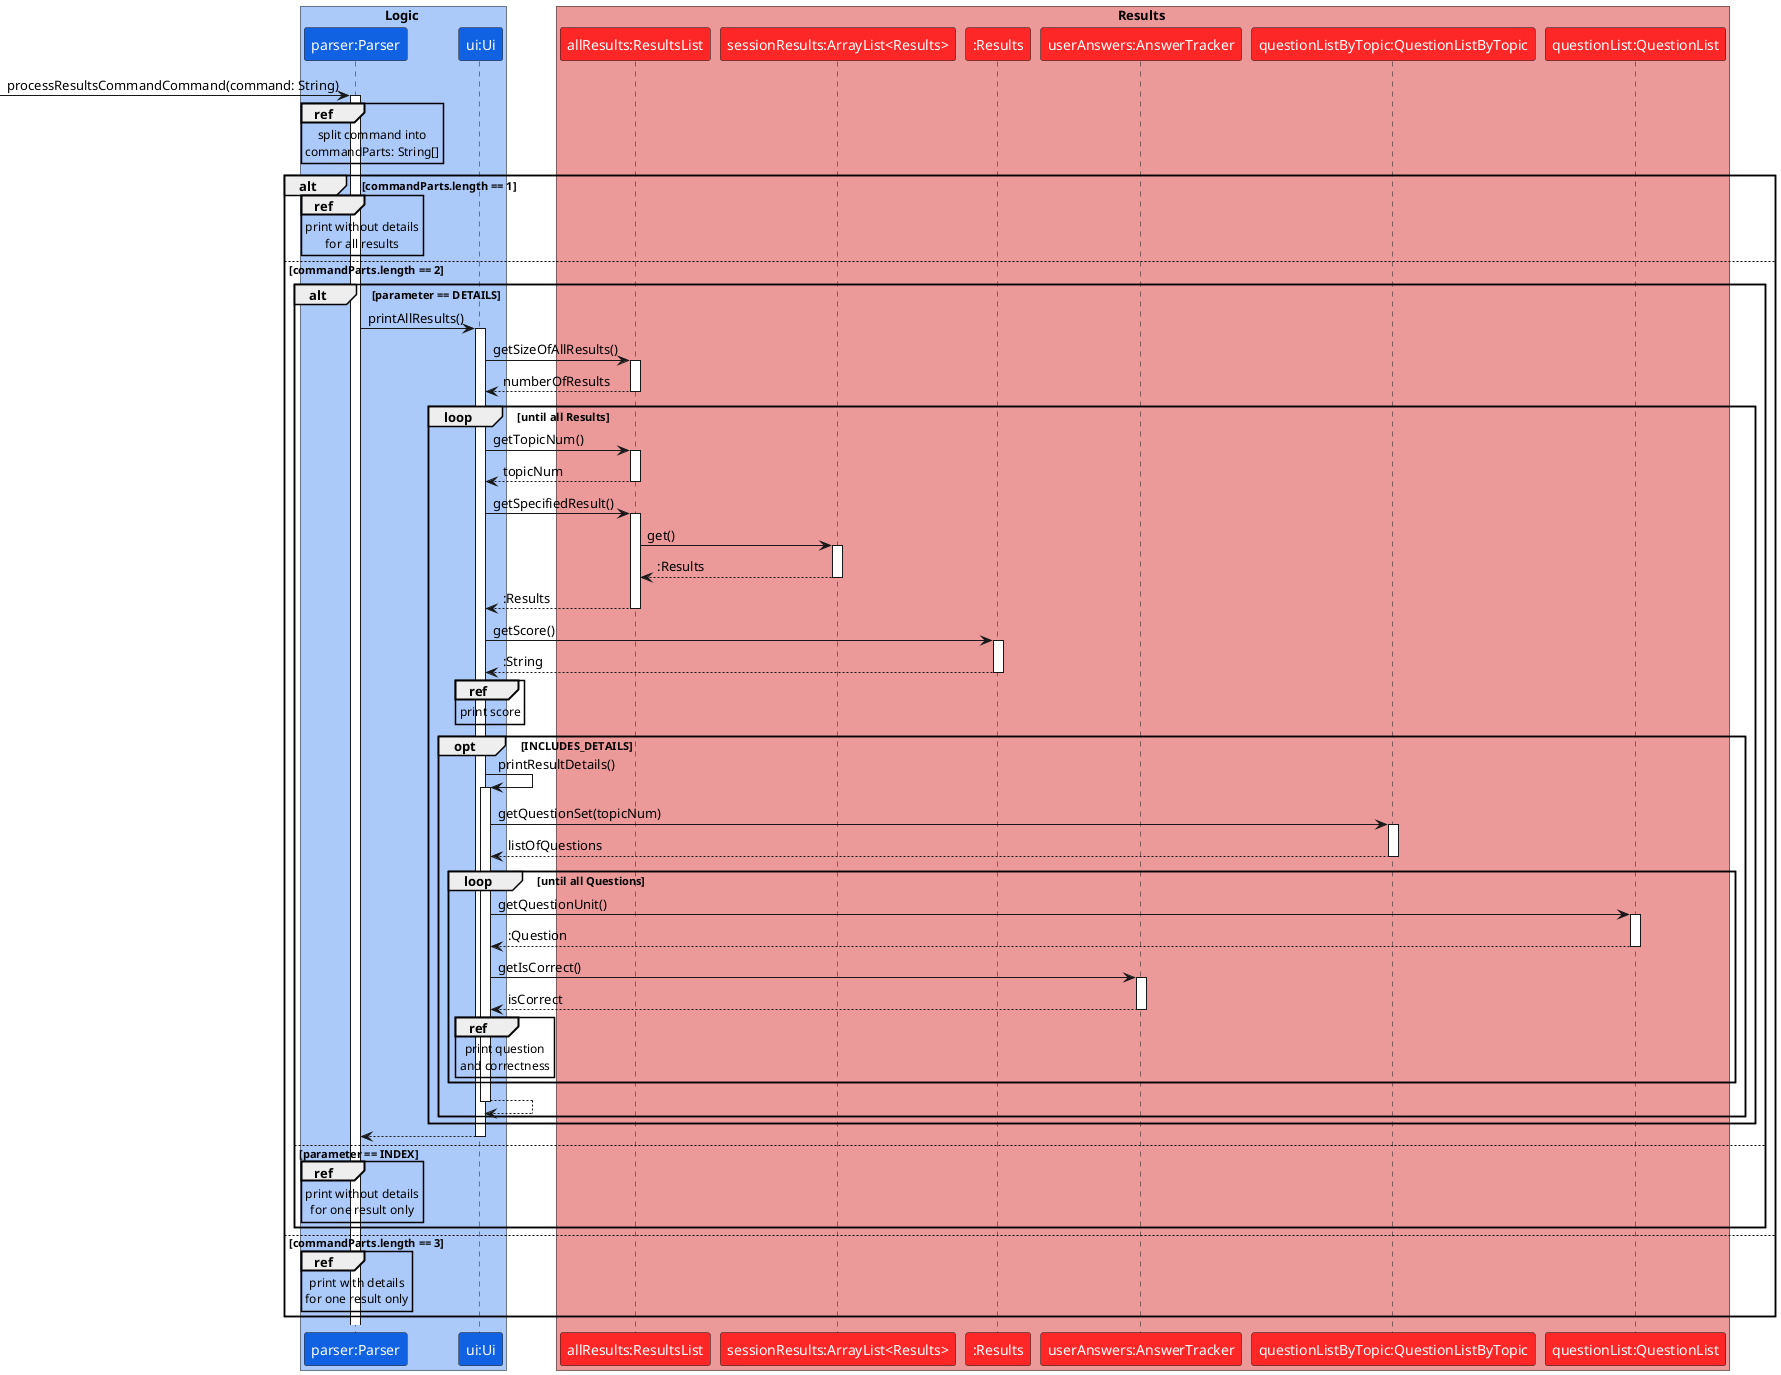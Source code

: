 @startuml

skinparam ParticipantFontColor #FFFFFF

box Logic #ABCAFA
participant "parser:Parser" as Parser #1162E3
participant "ui:Ui" as Ui #1162E3
end box

box Results #EB9999
participant "allResults:ResultsList" as ResultsList #FE2727
participant "sessionResults:ArrayList<Results>" as sessionResults #FE2727
participant ":Results" as Results #FE2727
participant "userAnswers:AnswerTracker" as AnswerTracker #FE2727
participant "questionListByTopic:QuestionListByTopic" as QuestionListByTopic #FE2727
participant "questionList:QuestionList" as QuestionList #FE2727
end box

[-> Parser : processResultsCommandCommand(command: String)
activate Parser

ref over Parser
split command into
commandParts: String[]
end ref

alt commandParts.length == 1
ref over Parser
print without details
for all results
end ref

else commandParts.length == 2

alt parameter == DETAILS
Parser -> Ui : printAllResults()
activate Ui
Ui -> ResultsList : getSizeOfAllResults()
activate ResultsList
ResultsList --> Ui : numberOfResults
deactivate ResultsList

loop until all Results
Ui -> ResultsList : getTopicNum()
activate ResultsList
ResultsList --> Ui : topicNum
deactivate ResultsList
Ui -> ResultsList : getSpecifiedResult()
activate ResultsList
ResultsList -> sessionResults : get()
activate sessionResults
sessionResults --> ResultsList : :Results
deactivate sessionResults
ResultsList --> Ui : :Results
deactivate ResultsList
Ui -> Results : getScore()
activate Results
Results --> Ui : :String
deactivate Results
ref over Ui
print score
end ref
opt INCLUDES_DETAILS
Ui -> Ui : printResultDetails()
activate Ui
Ui -> QuestionListByTopic : getQuestionSet(topicNum)
activate QuestionListByTopic
QuestionListByTopic --> Ui : listOfQuestions
deactivate QuestionListByTopic
loop until all Questions
Ui -> QuestionList : getQuestionUnit()
activate QuestionList
QuestionList --> Ui : :Question
deactivate QuestionList
Ui -> AnswerTracker : getIsCorrect()
activate AnswerTracker
AnswerTracker --> Ui : isCorrect
deactivate AnswerTracker
ref over Ui
print question
and correctness
end ref
end
Ui --> Ui
deactivate Ui
end
end
Ui --> Parser
deactivate Ui
else parameter == INDEX
ref over Parser
print without details
for one result only
end ref
end

else commandParts.length == 3
ref over Parser
print with details
for one result only
end ref
end

@enduml